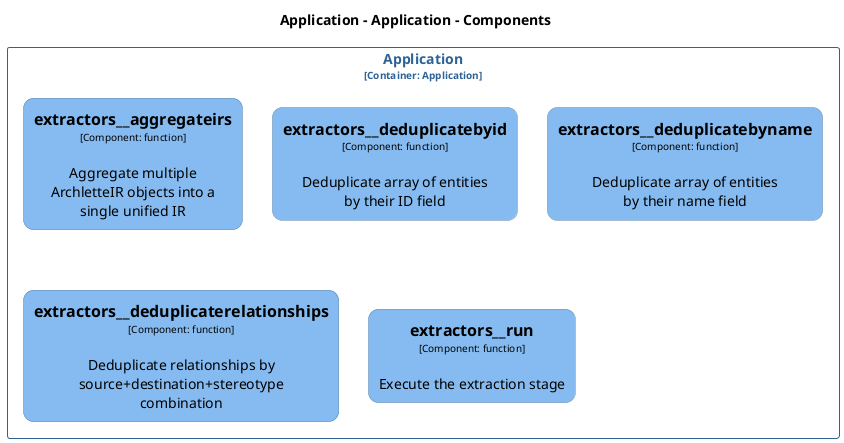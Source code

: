 @startuml
set separator none
title Application - Application - Components

top to bottom direction
skinparam ranksep 60
skinparam nodesep 30

skinparam {
  arrowFontSize 10
  defaultTextAlignment center
  wrapWidth 200
  maxMessageSize 100
  defaultFontName "Arial"
}

hide stereotype

skinparam rectangle<<Application.Application.extractors__aggregateirs>> {
  BackgroundColor #85bbf0
  FontColor #000000
  BorderColor #5d82a8
  roundCorner 20
  shadowing false
}
skinparam rectangle<<Application.Application.extractors__deduplicatebyid>> {
  BackgroundColor #85bbf0
  FontColor #000000
  BorderColor #5d82a8
  roundCorner 20
  shadowing false
}
skinparam rectangle<<Application.Application.extractors__deduplicatebyname>> {
  BackgroundColor #85bbf0
  FontColor #000000
  BorderColor #5d82a8
  roundCorner 20
  shadowing false
}
skinparam rectangle<<Application.Application.extractors__deduplicaterelationships>> {
  BackgroundColor #85bbf0
  FontColor #000000
  BorderColor #5d82a8
  roundCorner 20
  shadowing false
}
skinparam rectangle<<Application.Application.extractors__run>> {
  BackgroundColor #85bbf0
  FontColor #000000
  BorderColor #5d82a8
  roundCorner 20
  shadowing false
}
skinparam rectangle<<Application.Application>> {
  BorderColor #2e6295
  FontColor #2e6295
  shadowing false
}

rectangle "Application\n<size:10>[Container: Application]</size>" <<Application.Application>> {
  rectangle "==extractors__aggregateirs\n<size:10>[Component: function]</size>\n\nAggregate multiple ArchletteIR objects into a single unified IR" <<Application.Application.extractors__aggregateirs>> as Application.Application.extractors__aggregateirs
  rectangle "==extractors__deduplicatebyid\n<size:10>[Component: function]</size>\n\nDeduplicate array of entities by their ID field" <<Application.Application.extractors__deduplicatebyid>> as Application.Application.extractors__deduplicatebyid
  rectangle "==extractors__deduplicatebyname\n<size:10>[Component: function]</size>\n\nDeduplicate array of entities by their name field" <<Application.Application.extractors__deduplicatebyname>> as Application.Application.extractors__deduplicatebyname
  rectangle "==extractors__deduplicaterelationships\n<size:10>[Component: function]</size>\n\nDeduplicate relationships by source+destination+stereotype combination" <<Application.Application.extractors__deduplicaterelationships>> as Application.Application.extractors__deduplicaterelationships
  rectangle "==extractors__run\n<size:10>[Component: function]</size>\n\nExecute the extraction stage" <<Application.Application.extractors__run>> as Application.Application.extractors__run
}

@enduml